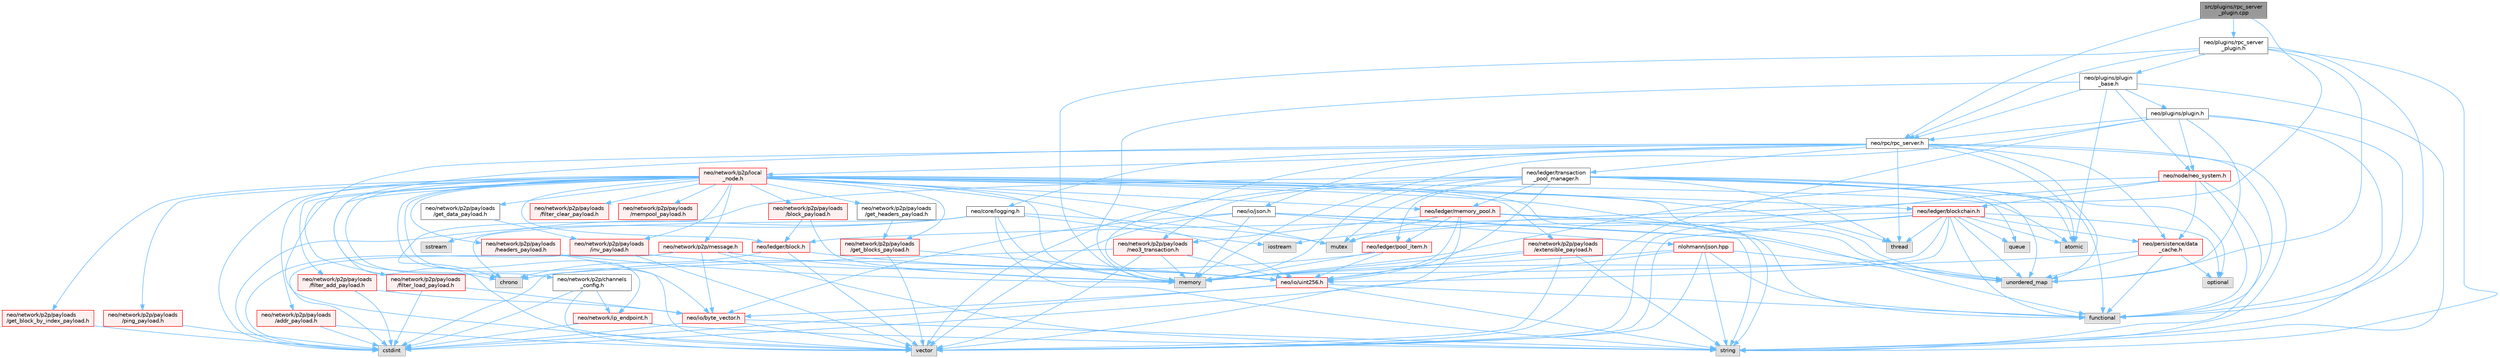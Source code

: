 digraph "src/plugins/rpc_server_plugin.cpp"
{
 // LATEX_PDF_SIZE
  bgcolor="transparent";
  edge [fontname=Helvetica,fontsize=10,labelfontname=Helvetica,labelfontsize=10];
  node [fontname=Helvetica,fontsize=10,shape=box,height=0.2,width=0.4];
  Node1 [id="Node000001",label="src/plugins/rpc_server\l_plugin.cpp",height=0.2,width=0.4,color="gray40", fillcolor="grey60", style="filled", fontcolor="black",tooltip=" "];
  Node1 -> Node2 [id="edge1_Node000001_Node000002",color="steelblue1",style="solid",tooltip=" "];
  Node2 [id="Node000002",label="neo/plugins/rpc_server\l_plugin.h",height=0.2,width=0.4,color="grey40", fillcolor="white", style="filled",URL="$rpc__server__plugin_8h.html",tooltip=" "];
  Node2 -> Node3 [id="edge2_Node000002_Node000003",color="steelblue1",style="solid",tooltip=" "];
  Node3 [id="Node000003",label="neo/plugins/plugin\l_base.h",height=0.2,width=0.4,color="grey40", fillcolor="white", style="filled",URL="$plugin__base_8h.html",tooltip=" "];
  Node3 -> Node4 [id="edge3_Node000003_Node000004",color="steelblue1",style="solid",tooltip=" "];
  Node4 [id="Node000004",label="neo/node/neo_system.h",height=0.2,width=0.4,color="red", fillcolor="#FFF0F0", style="filled",URL="$node_2neo__system_8h.html",tooltip=" "];
  Node4 -> Node5 [id="edge4_Node000004_Node000005",color="steelblue1",style="solid",tooltip=" "];
  Node5 [id="Node000005",label="neo/ledger/blockchain.h",height=0.2,width=0.4,color="red", fillcolor="#FFF0F0", style="filled",URL="$blockchain_8h.html",tooltip=" "];
  Node5 -> Node6 [id="edge5_Node000005_Node000006",color="steelblue1",style="solid",tooltip=" "];
  Node6 [id="Node000006",label="neo/ledger/block.h",height=0.2,width=0.4,color="red", fillcolor="#FFF0F0", style="filled",URL="$ledger_2block_8h.html",tooltip=" "];
  Node6 -> Node19 [id="edge6_Node000006_Node000019",color="steelblue1",style="solid",tooltip=" "];
  Node19 [id="Node000019",label="neo/io/uint256.h",height=0.2,width=0.4,color="red", fillcolor="#FFF0F0", style="filled",URL="$uint256_8h.html",tooltip=" "];
  Node19 -> Node14 [id="edge7_Node000019_Node000014",color="steelblue1",style="solid",tooltip=" "];
  Node14 [id="Node000014",label="neo/io/byte_vector.h",height=0.2,width=0.4,color="red", fillcolor="#FFF0F0", style="filled",URL="$io_2byte__vector_8h.html",tooltip=" "];
  Node14 -> Node9 [id="edge8_Node000014_Node000009",color="steelblue1",style="solid",tooltip=" "];
  Node9 [id="Node000009",label="cstdint",height=0.2,width=0.4,color="grey60", fillcolor="#E0E0E0", style="filled",tooltip=" "];
  Node14 -> Node12 [id="edge9_Node000014_Node000012",color="steelblue1",style="solid",tooltip=" "];
  Node12 [id="Node000012",label="string",height=0.2,width=0.4,color="grey60", fillcolor="#E0E0E0", style="filled",tooltip=" "];
  Node14 -> Node13 [id="edge10_Node000014_Node000013",color="steelblue1",style="solid",tooltip=" "];
  Node13 [id="Node000013",label="vector",height=0.2,width=0.4,color="grey60", fillcolor="#E0E0E0", style="filled",tooltip=" "];
  Node19 -> Node9 [id="edge11_Node000019_Node000009",color="steelblue1",style="solid",tooltip=" "];
  Node19 -> Node18 [id="edge12_Node000019_Node000018",color="steelblue1",style="solid",tooltip=" "];
  Node18 [id="Node000018",label="functional",height=0.2,width=0.4,color="grey60", fillcolor="#E0E0E0", style="filled",tooltip=" "];
  Node19 -> Node12 [id="edge13_Node000019_Node000012",color="steelblue1",style="solid",tooltip=" "];
  Node6 -> Node69 [id="edge14_Node000006_Node000069",color="steelblue1",style="solid",tooltip=" "];
  Node69 [id="Node000069",label="chrono",height=0.2,width=0.4,color="grey60", fillcolor="#E0E0E0", style="filled",tooltip=" "];
  Node6 -> Node13 [id="edge15_Node000006_Node000013",color="steelblue1",style="solid",tooltip=" "];
  Node5 -> Node19 [id="edge16_Node000005_Node000019",color="steelblue1",style="solid",tooltip=" "];
  Node5 -> Node74 [id="edge17_Node000005_Node000074",color="steelblue1",style="solid",tooltip=" "];
  Node74 [id="Node000074",label="neo/persistence/data\l_cache.h",height=0.2,width=0.4,color="red", fillcolor="#FFF0F0", style="filled",URL="$data__cache_8h.html",tooltip=" "];
  Node74 -> Node18 [id="edge18_Node000074_Node000018",color="steelblue1",style="solid",tooltip=" "];
  Node74 -> Node15 [id="edge19_Node000074_Node000015",color="steelblue1",style="solid",tooltip=" "];
  Node15 [id="Node000015",label="memory",height=0.2,width=0.4,color="grey60", fillcolor="#E0E0E0", style="filled",tooltip=" "];
  Node74 -> Node61 [id="edge20_Node000074_Node000061",color="steelblue1",style="solid",tooltip=" "];
  Node61 [id="Node000061",label="optional",height=0.2,width=0.4,color="grey60", fillcolor="#E0E0E0", style="filled",tooltip=" "];
  Node74 -> Node40 [id="edge21_Node000074_Node000040",color="steelblue1",style="solid",tooltip=" "];
  Node40 [id="Node000040",label="unordered_map",height=0.2,width=0.4,color="grey60", fillcolor="#E0E0E0", style="filled",tooltip=" "];
  Node5 -> Node113 [id="edge22_Node000005_Node000113",color="steelblue1",style="solid",tooltip=" "];
  Node113 [id="Node000113",label="atomic",height=0.2,width=0.4,color="grey60", fillcolor="#E0E0E0", style="filled",tooltip=" "];
  Node5 -> Node18 [id="edge23_Node000005_Node000018",color="steelblue1",style="solid",tooltip=" "];
  Node5 -> Node15 [id="edge24_Node000005_Node000015",color="steelblue1",style="solid",tooltip=" "];
  Node5 -> Node71 [id="edge25_Node000005_Node000071",color="steelblue1",style="solid",tooltip=" "];
  Node71 [id="Node000071",label="mutex",height=0.2,width=0.4,color="grey60", fillcolor="#E0E0E0", style="filled",tooltip=" "];
  Node5 -> Node61 [id="edge26_Node000005_Node000061",color="steelblue1",style="solid",tooltip=" "];
  Node5 -> Node115 [id="edge27_Node000005_Node000115",color="steelblue1",style="solid",tooltip=" "];
  Node115 [id="Node000115",label="queue",height=0.2,width=0.4,color="grey60", fillcolor="#E0E0E0", style="filled",tooltip=" "];
  Node5 -> Node116 [id="edge28_Node000005_Node000116",color="steelblue1",style="solid",tooltip=" "];
  Node116 [id="Node000116",label="thread",height=0.2,width=0.4,color="grey60", fillcolor="#E0E0E0", style="filled",tooltip=" "];
  Node5 -> Node40 [id="edge29_Node000005_Node000040",color="steelblue1",style="solid",tooltip=" "];
  Node5 -> Node13 [id="edge30_Node000005_Node000013",color="steelblue1",style="solid",tooltip=" "];
  Node4 -> Node74 [id="edge31_Node000004_Node000074",color="steelblue1",style="solid",tooltip=" "];
  Node4 -> Node18 [id="edge32_Node000004_Node000018",color="steelblue1",style="solid",tooltip=" "];
  Node4 -> Node15 [id="edge33_Node000004_Node000015",color="steelblue1",style="solid",tooltip=" "];
  Node4 -> Node12 [id="edge34_Node000004_Node000012",color="steelblue1",style="solid",tooltip=" "];
  Node4 -> Node13 [id="edge35_Node000004_Node000013",color="steelblue1",style="solid",tooltip=" "];
  Node3 -> Node141 [id="edge36_Node000003_Node000141",color="steelblue1",style="solid",tooltip=" "];
  Node141 [id="Node000141",label="neo/plugins/plugin.h",height=0.2,width=0.4,color="grey40", fillcolor="white", style="filled",URL="$plugins_2plugin_8h.html",tooltip=" "];
  Node141 -> Node4 [id="edge37_Node000141_Node000004",color="steelblue1",style="solid",tooltip=" "];
  Node141 -> Node142 [id="edge38_Node000141_Node000142",color="steelblue1",style="solid",tooltip=" "];
  Node142 [id="Node000142",label="neo/rpc/rpc_server.h",height=0.2,width=0.4,color="grey40", fillcolor="white", style="filled",URL="$rpc__server_8h.html",tooltip=" "];
  Node142 -> Node143 [id="edge39_Node000142_Node000143",color="steelblue1",style="solid",tooltip=" "];
  Node143 [id="Node000143",label="neo/core/logging.h",height=0.2,width=0.4,color="grey40", fillcolor="white", style="filled",URL="$core_2logging_8h.html",tooltip=" "];
  Node143 -> Node69 [id="edge40_Node000143_Node000069",color="steelblue1",style="solid",tooltip=" "];
  Node143 -> Node9 [id="edge41_Node000143_Node000009",color="steelblue1",style="solid",tooltip=" "];
  Node143 -> Node15 [id="edge42_Node000143_Node000015",color="steelblue1",style="solid",tooltip=" "];
  Node143 -> Node81 [id="edge43_Node000143_Node000081",color="steelblue1",style="solid",tooltip=" "];
  Node81 [id="Node000081",label="sstream",height=0.2,width=0.4,color="grey60", fillcolor="#E0E0E0", style="filled",tooltip=" "];
  Node143 -> Node12 [id="edge44_Node000143_Node000012",color="steelblue1",style="solid",tooltip=" "];
  Node143 -> Node144 [id="edge45_Node000143_Node000144",color="steelblue1",style="solid",tooltip=" "];
  Node144 [id="Node000144",label="iostream",height=0.2,width=0.4,color="grey60", fillcolor="#E0E0E0", style="filled",tooltip=" "];
  Node143 -> Node71 [id="edge46_Node000143_Node000071",color="steelblue1",style="solid",tooltip=" "];
  Node142 -> Node145 [id="edge47_Node000142_Node000145",color="steelblue1",style="solid",tooltip=" "];
  Node145 [id="Node000145",label="neo/io/json.h",height=0.2,width=0.4,color="grey40", fillcolor="white", style="filled",URL="$io_2json_8h.html",tooltip=" "];
  Node145 -> Node14 [id="edge48_Node000145_Node000014",color="steelblue1",style="solid",tooltip=" "];
  Node145 -> Node15 [id="edge49_Node000145_Node000015",color="steelblue1",style="solid",tooltip=" "];
  Node145 -> Node30 [id="edge50_Node000145_Node000030",color="steelblue1",style="solid",tooltip=" "];
  Node30 [id="Node000030",label="nlohmann/json.hpp",height=0.2,width=0.4,color="red", fillcolor="#FFF0F0", style="filled",URL="$json_8hpp.html",tooltip=" "];
  Node30 -> Node18 [id="edge51_Node000030_Node000018",color="steelblue1",style="solid",tooltip=" "];
  Node30 -> Node15 [id="edge52_Node000030_Node000015",color="steelblue1",style="solid",tooltip=" "];
  Node30 -> Node12 [id="edge53_Node000030_Node000012",color="steelblue1",style="solid",tooltip=" "];
  Node30 -> Node13 [id="edge54_Node000030_Node000013",color="steelblue1",style="solid",tooltip=" "];
  Node30 -> Node40 [id="edge55_Node000030_Node000040",color="steelblue1",style="solid",tooltip=" "];
  Node30 -> Node9 [id="edge56_Node000030_Node000009",color="steelblue1",style="solid",tooltip=" "];
  Node145 -> Node12 [id="edge57_Node000145_Node000012",color="steelblue1",style="solid",tooltip=" "];
  Node145 -> Node40 [id="edge58_Node000145_Node000040",color="steelblue1",style="solid",tooltip=" "];
  Node145 -> Node13 [id="edge59_Node000145_Node000013",color="steelblue1",style="solid",tooltip=" "];
  Node142 -> Node146 [id="edge60_Node000142_Node000146",color="steelblue1",style="solid",tooltip=" "];
  Node146 [id="Node000146",label="neo/ledger/transaction\l_pool_manager.h",height=0.2,width=0.4,color="grey40", fillcolor="white", style="filled",URL="$transaction__pool__manager_8h.html",tooltip=" "];
  Node146 -> Node19 [id="edge61_Node000146_Node000019",color="steelblue1",style="solid",tooltip=" "];
  Node146 -> Node118 [id="edge62_Node000146_Node000118",color="steelblue1",style="solid",tooltip=" "];
  Node118 [id="Node000118",label="neo/ledger/memory_pool.h",height=0.2,width=0.4,color="red", fillcolor="#FFF0F0", style="filled",URL="$ledger_2memory__pool_8h.html",tooltip=" "];
  Node118 -> Node19 [id="edge63_Node000118_Node000019",color="steelblue1",style="solid",tooltip=" "];
  Node118 -> Node119 [id="edge64_Node000118_Node000119",color="steelblue1",style="solid",tooltip=" "];
  Node119 [id="Node000119",label="neo/ledger/pool_item.h",height=0.2,width=0.4,color="red", fillcolor="#FFF0F0", style="filled",URL="$pool__item_8h.html",tooltip=" "];
  Node119 -> Node19 [id="edge65_Node000119_Node000019",color="steelblue1",style="solid",tooltip=" "];
  Node119 -> Node69 [id="edge66_Node000119_Node000069",color="steelblue1",style="solid",tooltip=" "];
  Node119 -> Node15 [id="edge67_Node000119_Node000015",color="steelblue1",style="solid",tooltip=" "];
  Node118 -> Node56 [id="edge68_Node000118_Node000056",color="steelblue1",style="solid",tooltip=" "];
  Node56 [id="Node000056",label="neo/network/p2p/payloads\l/neo3_transaction.h",height=0.2,width=0.4,color="red", fillcolor="#FFF0F0", style="filled",URL="$neo3__transaction_8h.html",tooltip=" "];
  Node56 -> Node19 [id="edge69_Node000056_Node000019",color="steelblue1",style="solid",tooltip=" "];
  Node56 -> Node9 [id="edge70_Node000056_Node000009",color="steelblue1",style="solid",tooltip=" "];
  Node56 -> Node15 [id="edge71_Node000056_Node000015",color="steelblue1",style="solid",tooltip=" "];
  Node56 -> Node13 [id="edge72_Node000056_Node000013",color="steelblue1",style="solid",tooltip=" "];
  Node118 -> Node18 [id="edge73_Node000118_Node000018",color="steelblue1",style="solid",tooltip=" "];
  Node118 -> Node71 [id="edge74_Node000118_Node000071",color="steelblue1",style="solid",tooltip=" "];
  Node118 -> Node40 [id="edge75_Node000118_Node000040",color="steelblue1",style="solid",tooltip=" "];
  Node118 -> Node13 [id="edge76_Node000118_Node000013",color="steelblue1",style="solid",tooltip=" "];
  Node146 -> Node119 [id="edge77_Node000146_Node000119",color="steelblue1",style="solid",tooltip=" "];
  Node146 -> Node56 [id="edge78_Node000146_Node000056",color="steelblue1",style="solid",tooltip=" "];
  Node146 -> Node113 [id="edge79_Node000146_Node000113",color="steelblue1",style="solid",tooltip=" "];
  Node146 -> Node69 [id="edge80_Node000146_Node000069",color="steelblue1",style="solid",tooltip=" "];
  Node146 -> Node18 [id="edge81_Node000146_Node000018",color="steelblue1",style="solid",tooltip=" "];
  Node146 -> Node15 [id="edge82_Node000146_Node000015",color="steelblue1",style="solid",tooltip=" "];
  Node146 -> Node71 [id="edge83_Node000146_Node000071",color="steelblue1",style="solid",tooltip=" "];
  Node146 -> Node61 [id="edge84_Node000146_Node000061",color="steelblue1",style="solid",tooltip=" "];
  Node146 -> Node115 [id="edge85_Node000146_Node000115",color="steelblue1",style="solid",tooltip=" "];
  Node146 -> Node116 [id="edge86_Node000146_Node000116",color="steelblue1",style="solid",tooltip=" "];
  Node146 -> Node40 [id="edge87_Node000146_Node000040",color="steelblue1",style="solid",tooltip=" "];
  Node146 -> Node13 [id="edge88_Node000146_Node000013",color="steelblue1",style="solid",tooltip=" "];
  Node142 -> Node147 [id="edge89_Node000142_Node000147",color="steelblue1",style="solid",tooltip=" "];
  Node147 [id="Node000147",label="neo/network/p2p/local\l_node.h",height=0.2,width=0.4,color="red", fillcolor="#FFF0F0", style="filled",URL="$local__node_8h.html",tooltip=" "];
  Node147 -> Node14 [id="edge90_Node000147_Node000014",color="steelblue1",style="solid",tooltip=" "];
  Node147 -> Node19 [id="edge91_Node000147_Node000019",color="steelblue1",style="solid",tooltip=" "];
  Node147 -> Node6 [id="edge92_Node000147_Node000006",color="steelblue1",style="solid",tooltip=" "];
  Node147 -> Node5 [id="edge93_Node000147_Node000005",color="steelblue1",style="solid",tooltip=" "];
  Node147 -> Node118 [id="edge94_Node000147_Node000118",color="steelblue1",style="solid",tooltip=" "];
  Node147 -> Node134 [id="edge95_Node000147_Node000134",color="steelblue1",style="solid",tooltip=" "];
  Node134 [id="Node000134",label="neo/network/ip_endpoint.h",height=0.2,width=0.4,color="red", fillcolor="#FFF0F0", style="filled",URL="$ip__endpoint_8h.html",tooltip=" "];
  Node134 -> Node9 [id="edge96_Node000134_Node000009",color="steelblue1",style="solid",tooltip=" "];
  Node134 -> Node12 [id="edge97_Node000134_Node000012",color="steelblue1",style="solid",tooltip=" "];
  Node147 -> Node148 [id="edge98_Node000147_Node000148",color="steelblue1",style="solid",tooltip=" "];
  Node148 [id="Node000148",label="neo/network/p2p/channels\l_config.h",height=0.2,width=0.4,color="grey40", fillcolor="white", style="filled",URL="$channels__config_8h.html",tooltip=" "];
  Node148 -> Node134 [id="edge99_Node000148_Node000134",color="steelblue1",style="solid",tooltip=" "];
  Node148 -> Node9 [id="edge100_Node000148_Node000009",color="steelblue1",style="solid",tooltip=" "];
  Node148 -> Node13 [id="edge101_Node000148_Node000013",color="steelblue1",style="solid",tooltip=" "];
  Node147 -> Node123 [id="edge102_Node000147_Node000123",color="steelblue1",style="solid",tooltip=" "];
  Node123 [id="Node000123",label="neo/network/p2p/message.h",height=0.2,width=0.4,color="red", fillcolor="#FFF0F0", style="filled",URL="$message_8h.html",tooltip=" "];
  Node123 -> Node14 [id="edge103_Node000123_Node000014",color="steelblue1",style="solid",tooltip=" "];
  Node123 -> Node9 [id="edge104_Node000123_Node000009",color="steelblue1",style="solid",tooltip=" "];
  Node123 -> Node15 [id="edge105_Node000123_Node000015",color="steelblue1",style="solid",tooltip=" "];
  Node123 -> Node12 [id="edge106_Node000123_Node000012",color="steelblue1",style="solid",tooltip=" "];
  Node147 -> Node149 [id="edge107_Node000147_Node000149",color="steelblue1",style="solid",tooltip=" "];
  Node149 [id="Node000149",label="neo/network/p2p/payloads\l/addr_payload.h",height=0.2,width=0.4,color="red", fillcolor="#FFF0F0", style="filled",URL="$addr__payload_8h.html",tooltip=" "];
  Node149 -> Node9 [id="edge108_Node000149_Node000009",color="steelblue1",style="solid",tooltip=" "];
  Node149 -> Node13 [id="edge109_Node000149_Node000013",color="steelblue1",style="solid",tooltip=" "];
  Node147 -> Node152 [id="edge110_Node000147_Node000152",color="steelblue1",style="solid",tooltip=" "];
  Node152 [id="Node000152",label="neo/network/p2p/payloads\l/block_payload.h",height=0.2,width=0.4,color="red", fillcolor="#FFF0F0", style="filled",URL="$block__payload_8h.html",tooltip=" "];
  Node152 -> Node6 [id="edge111_Node000152_Node000006",color="steelblue1",style="solid",tooltip=" "];
  Node152 -> Node15 [id="edge112_Node000152_Node000015",color="steelblue1",style="solid",tooltip=" "];
  Node147 -> Node153 [id="edge113_Node000147_Node000153",color="steelblue1",style="solid",tooltip=" "];
  Node153 [id="Node000153",label="neo/network/p2p/payloads\l/extensible_payload.h",height=0.2,width=0.4,color="red", fillcolor="#FFF0F0", style="filled",URL="$p2p_2payloads_2extensible__payload_8h.html",tooltip=" "];
  Node153 -> Node19 [id="edge114_Node000153_Node000019",color="steelblue1",style="solid",tooltip=" "];
  Node153 -> Node15 [id="edge115_Node000153_Node000015",color="steelblue1",style="solid",tooltip=" "];
  Node153 -> Node12 [id="edge116_Node000153_Node000012",color="steelblue1",style="solid",tooltip=" "];
  Node153 -> Node13 [id="edge117_Node000153_Node000013",color="steelblue1",style="solid",tooltip=" "];
  Node147 -> Node154 [id="edge118_Node000147_Node000154",color="steelblue1",style="solid",tooltip=" "];
  Node154 [id="Node000154",label="neo/network/p2p/payloads\l/filter_add_payload.h",height=0.2,width=0.4,color="red", fillcolor="#FFF0F0", style="filled",URL="$filter__add__payload_8h.html",tooltip=" "];
  Node154 -> Node14 [id="edge119_Node000154_Node000014",color="steelblue1",style="solid",tooltip=" "];
  Node154 -> Node9 [id="edge120_Node000154_Node000009",color="steelblue1",style="solid",tooltip=" "];
  Node147 -> Node155 [id="edge121_Node000147_Node000155",color="steelblue1",style="solid",tooltip=" "];
  Node155 [id="Node000155",label="neo/network/p2p/payloads\l/filter_clear_payload.h",height=0.2,width=0.4,color="red", fillcolor="#FFF0F0", style="filled",URL="$filter__clear__payload_8h.html",tooltip=" "];
  Node147 -> Node156 [id="edge122_Node000147_Node000156",color="steelblue1",style="solid",tooltip=" "];
  Node156 [id="Node000156",label="neo/network/p2p/payloads\l/filter_load_payload.h",height=0.2,width=0.4,color="red", fillcolor="#FFF0F0", style="filled",URL="$filter__load__payload_8h.html",tooltip=" "];
  Node156 -> Node14 [id="edge123_Node000156_Node000014",color="steelblue1",style="solid",tooltip=" "];
  Node156 -> Node9 [id="edge124_Node000156_Node000009",color="steelblue1",style="solid",tooltip=" "];
  Node147 -> Node157 [id="edge125_Node000147_Node000157",color="steelblue1",style="solid",tooltip=" "];
  Node157 [id="Node000157",label="neo/network/p2p/payloads\l/get_block_by_index_payload.h",height=0.2,width=0.4,color="red", fillcolor="#FFF0F0", style="filled",URL="$get__block__by__index__payload_8h.html",tooltip=" "];
  Node157 -> Node9 [id="edge126_Node000157_Node000009",color="steelblue1",style="solid",tooltip=" "];
  Node147 -> Node158 [id="edge127_Node000147_Node000158",color="steelblue1",style="solid",tooltip=" "];
  Node158 [id="Node000158",label="neo/network/p2p/payloads\l/get_blocks_payload.h",height=0.2,width=0.4,color="red", fillcolor="#FFF0F0", style="filled",URL="$get__blocks__payload_8h.html",tooltip=" "];
  Node158 -> Node19 [id="edge128_Node000158_Node000019",color="steelblue1",style="solid",tooltip=" "];
  Node158 -> Node13 [id="edge129_Node000158_Node000013",color="steelblue1",style="solid",tooltip=" "];
  Node147 -> Node159 [id="edge130_Node000147_Node000159",color="steelblue1",style="solid",tooltip=" "];
  Node159 [id="Node000159",label="neo/network/p2p/payloads\l/get_data_payload.h",height=0.2,width=0.4,color="grey40", fillcolor="white", style="filled",URL="$get__data__payload_8h.html",tooltip=" "];
  Node159 -> Node160 [id="edge131_Node000159_Node000160",color="steelblue1",style="solid",tooltip=" "];
  Node160 [id="Node000160",label="neo/network/p2p/payloads\l/inv_payload.h",height=0.2,width=0.4,color="red", fillcolor="#FFF0F0", style="filled",URL="$inv__payload_8h.html",tooltip=" "];
  Node160 -> Node19 [id="edge132_Node000160_Node000019",color="steelblue1",style="solid",tooltip=" "];
  Node160 -> Node9 [id="edge133_Node000160_Node000009",color="steelblue1",style="solid",tooltip=" "];
  Node160 -> Node13 [id="edge134_Node000160_Node000013",color="steelblue1",style="solid",tooltip=" "];
  Node147 -> Node162 [id="edge135_Node000147_Node000162",color="steelblue1",style="solid",tooltip=" "];
  Node162 [id="Node000162",label="neo/network/p2p/payloads\l/get_headers_payload.h",height=0.2,width=0.4,color="grey40", fillcolor="white", style="filled",URL="$get__headers__payload_8h.html",tooltip=" "];
  Node162 -> Node158 [id="edge136_Node000162_Node000158",color="steelblue1",style="solid",tooltip=" "];
  Node147 -> Node163 [id="edge137_Node000147_Node000163",color="steelblue1",style="solid",tooltip=" "];
  Node163 [id="Node000163",label="neo/network/p2p/payloads\l/headers_payload.h",height=0.2,width=0.4,color="red", fillcolor="#FFF0F0", style="filled",URL="$headers__payload_8h.html",tooltip=" "];
  Node163 -> Node15 [id="edge138_Node000163_Node000015",color="steelblue1",style="solid",tooltip=" "];
  Node163 -> Node13 [id="edge139_Node000163_Node000013",color="steelblue1",style="solid",tooltip=" "];
  Node147 -> Node160 [id="edge140_Node000147_Node000160",color="steelblue1",style="solid",tooltip=" "];
  Node147 -> Node164 [id="edge141_Node000147_Node000164",color="steelblue1",style="solid",tooltip=" "];
  Node164 [id="Node000164",label="neo/network/p2p/payloads\l/mempool_payload.h",height=0.2,width=0.4,color="red", fillcolor="#FFF0F0", style="filled",URL="$mempool__payload_8h.html",tooltip=" "];
  Node147 -> Node165 [id="edge142_Node000147_Node000165",color="steelblue1",style="solid",tooltip=" "];
  Node165 [id="Node000165",label="neo/network/p2p/payloads\l/ping_payload.h",height=0.2,width=0.4,color="red", fillcolor="#FFF0F0", style="filled",URL="$ping__payload_8h.html",tooltip=" "];
  Node165 -> Node9 [id="edge143_Node000165_Node000009",color="steelblue1",style="solid",tooltip=" "];
  Node147 -> Node113 [id="edge144_Node000147_Node000113",color="steelblue1",style="solid",tooltip=" "];
  Node147 -> Node9 [id="edge145_Node000147_Node000009",color="steelblue1",style="solid",tooltip=" "];
  Node147 -> Node18 [id="edge146_Node000147_Node000018",color="steelblue1",style="solid",tooltip=" "];
  Node147 -> Node15 [id="edge147_Node000147_Node000015",color="steelblue1",style="solid",tooltip=" "];
  Node147 -> Node71 [id="edge148_Node000147_Node000071",color="steelblue1",style="solid",tooltip=" "];
  Node147 -> Node12 [id="edge149_Node000147_Node000012",color="steelblue1",style="solid",tooltip=" "];
  Node147 -> Node116 [id="edge150_Node000147_Node000116",color="steelblue1",style="solid",tooltip=" "];
  Node147 -> Node40 [id="edge151_Node000147_Node000040",color="steelblue1",style="solid",tooltip=" "];
  Node147 -> Node13 [id="edge152_Node000147_Node000013",color="steelblue1",style="solid",tooltip=" "];
  Node142 -> Node74 [id="edge153_Node000142_Node000074",color="steelblue1",style="solid",tooltip=" "];
  Node142 -> Node113 [id="edge154_Node000142_Node000113",color="steelblue1",style="solid",tooltip=" "];
  Node142 -> Node69 [id="edge155_Node000142_Node000069",color="steelblue1",style="solid",tooltip=" "];
  Node142 -> Node18 [id="edge156_Node000142_Node000018",color="steelblue1",style="solid",tooltip=" "];
  Node142 -> Node15 [id="edge157_Node000142_Node000015",color="steelblue1",style="solid",tooltip=" "];
  Node142 -> Node12 [id="edge158_Node000142_Node000012",color="steelblue1",style="solid",tooltip=" "];
  Node142 -> Node116 [id="edge159_Node000142_Node000116",color="steelblue1",style="solid",tooltip=" "];
  Node142 -> Node40 [id="edge160_Node000142_Node000040",color="steelblue1",style="solid",tooltip=" "];
  Node142 -> Node13 [id="edge161_Node000142_Node000013",color="steelblue1",style="solid",tooltip=" "];
  Node141 -> Node18 [id="edge162_Node000141_Node000018",color="steelblue1",style="solid",tooltip=" "];
  Node141 -> Node15 [id="edge163_Node000141_Node000015",color="steelblue1",style="solid",tooltip=" "];
  Node141 -> Node12 [id="edge164_Node000141_Node000012",color="steelblue1",style="solid",tooltip=" "];
  Node141 -> Node40 [id="edge165_Node000141_Node000040",color="steelblue1",style="solid",tooltip=" "];
  Node141 -> Node13 [id="edge166_Node000141_Node000013",color="steelblue1",style="solid",tooltip=" "];
  Node3 -> Node142 [id="edge167_Node000003_Node000142",color="steelblue1",style="solid",tooltip=" "];
  Node3 -> Node113 [id="edge168_Node000003_Node000113",color="steelblue1",style="solid",tooltip=" "];
  Node3 -> Node15 [id="edge169_Node000003_Node000015",color="steelblue1",style="solid",tooltip=" "];
  Node3 -> Node12 [id="edge170_Node000003_Node000012",color="steelblue1",style="solid",tooltip=" "];
  Node2 -> Node142 [id="edge171_Node000002_Node000142",color="steelblue1",style="solid",tooltip=" "];
  Node2 -> Node18 [id="edge172_Node000002_Node000018",color="steelblue1",style="solid",tooltip=" "];
  Node2 -> Node15 [id="edge173_Node000002_Node000015",color="steelblue1",style="solid",tooltip=" "];
  Node2 -> Node12 [id="edge174_Node000002_Node000012",color="steelblue1",style="solid",tooltip=" "];
  Node2 -> Node40 [id="edge175_Node000002_Node000040",color="steelblue1",style="solid",tooltip=" "];
  Node1 -> Node142 [id="edge176_Node000001_Node000142",color="steelblue1",style="solid",tooltip=" "];
  Node1 -> Node144 [id="edge177_Node000001_Node000144",color="steelblue1",style="solid",tooltip=" "];
}

